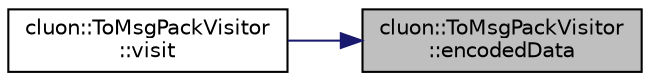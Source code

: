 digraph "cluon::ToMsgPackVisitor::encodedData"
{
 // LATEX_PDF_SIZE
  edge [fontname="Helvetica",fontsize="10",labelfontname="Helvetica",labelfontsize="10"];
  node [fontname="Helvetica",fontsize="10",shape=record];
  rankdir="RL";
  Node1 [label="cluon::ToMsgPackVisitor\l::encodedData",height=0.2,width=0.4,color="black", fillcolor="grey75", style="filled", fontcolor="black",tooltip=" "];
  Node1 -> Node2 [dir="back",color="midnightblue",fontsize="10",style="solid"];
  Node2 [label="cluon::ToMsgPackVisitor\l::visit",height=0.2,width=0.4,color="black", fillcolor="white", style="filled",URL="$classcluon_1_1ToMsgPackVisitor.html#a9dd3e355349e68b6627e48e022f3239d",tooltip=" "];
}
